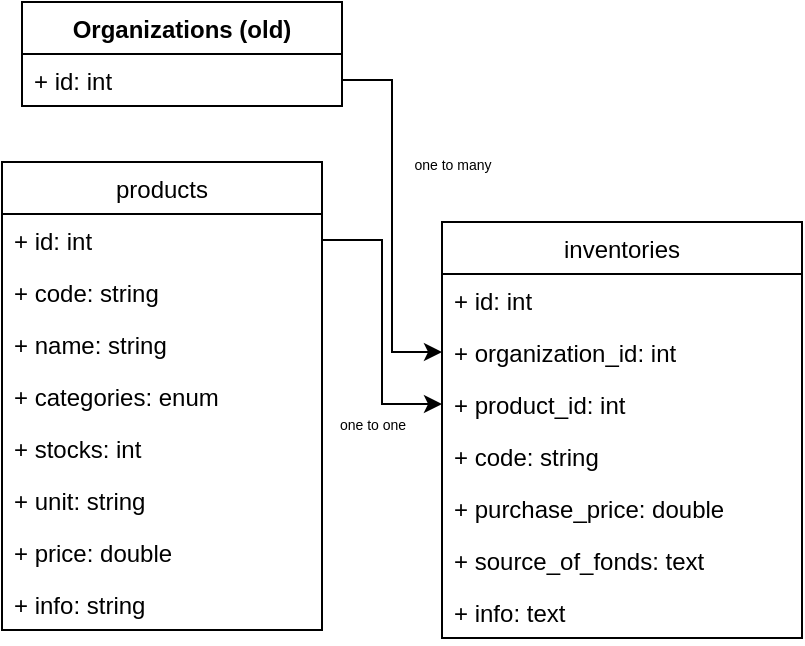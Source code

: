 <mxfile version="14.8.1" type="github">
  <diagram id="jiAJgnVtWKX7J0Xr-sOu" name="Page-1">
    <mxGraphModel dx="1718" dy="460" grid="1" gridSize="10" guides="1" tooltips="1" connect="1" arrows="1" fold="1" page="1" pageScale="1" pageWidth="850" pageHeight="1100" math="0" shadow="0">
      <root>
        <mxCell id="0" />
        <mxCell id="1" parent="0" />
        <mxCell id="aPUOsMza2d-8GxlInKgf-18" value="products" style="swimlane;fontStyle=0;childLayout=stackLayout;horizontal=1;startSize=26;fillColor=none;horizontalStack=0;resizeParent=1;resizeParentMax=0;resizeLast=0;collapsible=1;marginBottom=0;" parent="1" vertex="1">
          <mxGeometry x="-590" y="250" width="160" height="234" as="geometry" />
        </mxCell>
        <mxCell id="aPUOsMza2d-8GxlInKgf-19" value="+ id: int" style="text;strokeColor=none;fillColor=none;align=left;verticalAlign=top;spacingLeft=4;spacingRight=4;overflow=hidden;rotatable=0;points=[[0,0.5],[1,0.5]];portConstraint=eastwest;" parent="aPUOsMza2d-8GxlInKgf-18" vertex="1">
          <mxGeometry y="26" width="160" height="26" as="geometry" />
        </mxCell>
        <mxCell id="aPUOsMza2d-8GxlInKgf-20" value="+ code: string" style="text;strokeColor=none;fillColor=none;align=left;verticalAlign=top;spacingLeft=4;spacingRight=4;overflow=hidden;rotatable=0;points=[[0,0.5],[1,0.5]];portConstraint=eastwest;" parent="aPUOsMza2d-8GxlInKgf-18" vertex="1">
          <mxGeometry y="52" width="160" height="26" as="geometry" />
        </mxCell>
        <mxCell id="aPUOsMza2d-8GxlInKgf-24" value="+ name: string " style="text;strokeColor=none;fillColor=none;align=left;verticalAlign=top;spacingLeft=4;spacingRight=4;overflow=hidden;rotatable=0;points=[[0,0.5],[1,0.5]];portConstraint=eastwest;" parent="aPUOsMza2d-8GxlInKgf-18" vertex="1">
          <mxGeometry y="78" width="160" height="26" as="geometry" />
        </mxCell>
        <mxCell id="yVNx_szjoHI026Ja3UiS-18" value="+ categories: enum" style="text;strokeColor=none;fillColor=none;align=left;verticalAlign=top;spacingLeft=4;spacingRight=4;overflow=hidden;rotatable=0;points=[[0,0.5],[1,0.5]];portConstraint=eastwest;" parent="aPUOsMza2d-8GxlInKgf-18" vertex="1">
          <mxGeometry y="104" width="160" height="26" as="geometry" />
        </mxCell>
        <mxCell id="aPUOsMza2d-8GxlInKgf-21" value="+ stocks: int " style="text;strokeColor=none;fillColor=none;align=left;verticalAlign=top;spacingLeft=4;spacingRight=4;overflow=hidden;rotatable=0;points=[[0,0.5],[1,0.5]];portConstraint=eastwest;" parent="aPUOsMza2d-8GxlInKgf-18" vertex="1">
          <mxGeometry y="130" width="160" height="26" as="geometry" />
        </mxCell>
        <mxCell id="aPUOsMza2d-8GxlInKgf-26" value="+ unit: string " style="text;strokeColor=none;fillColor=none;align=left;verticalAlign=top;spacingLeft=4;spacingRight=4;overflow=hidden;rotatable=0;points=[[0,0.5],[1,0.5]];portConstraint=eastwest;" parent="aPUOsMza2d-8GxlInKgf-18" vertex="1">
          <mxGeometry y="156" width="160" height="26" as="geometry" />
        </mxCell>
        <mxCell id="aPUOsMza2d-8GxlInKgf-35" value="+ price: double" style="text;strokeColor=none;fillColor=none;align=left;verticalAlign=top;spacingLeft=4;spacingRight=4;overflow=hidden;rotatable=0;points=[[0,0.5],[1,0.5]];portConstraint=eastwest;" parent="aPUOsMza2d-8GxlInKgf-18" vertex="1">
          <mxGeometry y="182" width="160" height="26" as="geometry" />
        </mxCell>
        <mxCell id="aPUOsMza2d-8GxlInKgf-25" value="+ info: string " style="text;strokeColor=none;fillColor=none;align=left;verticalAlign=top;spacingLeft=4;spacingRight=4;overflow=hidden;rotatable=0;points=[[0,0.5],[1,0.5]];portConstraint=eastwest;" parent="aPUOsMza2d-8GxlInKgf-18" vertex="1">
          <mxGeometry y="208" width="160" height="26" as="geometry" />
        </mxCell>
        <mxCell id="aPUOsMza2d-8GxlInKgf-50" value="inventories" style="swimlane;fontStyle=0;childLayout=stackLayout;horizontal=1;startSize=26;fillColor=none;horizontalStack=0;resizeParent=1;resizeParentMax=0;resizeLast=0;collapsible=1;marginBottom=0;" parent="1" vertex="1">
          <mxGeometry x="-370" y="280" width="180" height="208" as="geometry" />
        </mxCell>
        <mxCell id="aPUOsMza2d-8GxlInKgf-51" value="+ id: int" style="text;strokeColor=none;fillColor=none;align=left;verticalAlign=top;spacingLeft=4;spacingRight=4;overflow=hidden;rotatable=0;points=[[0,0.5],[1,0.5]];portConstraint=eastwest;" parent="aPUOsMza2d-8GxlInKgf-50" vertex="1">
          <mxGeometry y="26" width="180" height="26" as="geometry" />
        </mxCell>
        <mxCell id="aPUOsMza2d-8GxlInKgf-53" value="+ organization_id: int " style="text;strokeColor=none;fillColor=none;align=left;verticalAlign=top;spacingLeft=4;spacingRight=4;overflow=hidden;rotatable=0;points=[[0,0.5],[1,0.5]];portConstraint=eastwest;" parent="aPUOsMza2d-8GxlInKgf-50" vertex="1">
          <mxGeometry y="52" width="180" height="26" as="geometry" />
        </mxCell>
        <mxCell id="yVNx_szjoHI026Ja3UiS-2" value="+ product_id: int " style="text;strokeColor=none;fillColor=none;align=left;verticalAlign=top;spacingLeft=4;spacingRight=4;overflow=hidden;rotatable=0;points=[[0,0.5],[1,0.5]];portConstraint=eastwest;" parent="aPUOsMza2d-8GxlInKgf-50" vertex="1">
          <mxGeometry y="78" width="180" height="26" as="geometry" />
        </mxCell>
        <mxCell id="aPUOsMza2d-8GxlInKgf-52" value="+ code: string" style="text;strokeColor=none;fillColor=none;align=left;verticalAlign=top;spacingLeft=4;spacingRight=4;overflow=hidden;rotatable=0;points=[[0,0.5],[1,0.5]];portConstraint=eastwest;" parent="aPUOsMza2d-8GxlInKgf-50" vertex="1">
          <mxGeometry y="104" width="180" height="26" as="geometry" />
        </mxCell>
        <mxCell id="aPUOsMza2d-8GxlInKgf-59" value="+ purchase_price: double" style="text;strokeColor=none;fillColor=none;align=left;verticalAlign=top;spacingLeft=4;spacingRight=4;overflow=hidden;rotatable=0;points=[[0,0.5],[1,0.5]];portConstraint=eastwest;" parent="aPUOsMza2d-8GxlInKgf-50" vertex="1">
          <mxGeometry y="130" width="180" height="26" as="geometry" />
        </mxCell>
        <mxCell id="1eDklg-LrJiUmVAzYBDt-1" value="+ source_of_fonds: text" style="text;strokeColor=none;fillColor=none;align=left;verticalAlign=top;spacingLeft=4;spacingRight=4;overflow=hidden;rotatable=0;points=[[0,0.5],[1,0.5]];portConstraint=eastwest;" vertex="1" parent="aPUOsMza2d-8GxlInKgf-50">
          <mxGeometry y="156" width="180" height="26" as="geometry" />
        </mxCell>
        <mxCell id="yVNx_szjoHI026Ja3UiS-16" value="+ info: text " style="text;strokeColor=none;fillColor=none;align=left;verticalAlign=top;spacingLeft=4;spacingRight=4;overflow=hidden;rotatable=0;points=[[0,0.5],[1,0.5]];portConstraint=eastwest;" parent="aPUOsMza2d-8GxlInKgf-50" vertex="1">
          <mxGeometry y="182" width="180" height="26" as="geometry" />
        </mxCell>
        <mxCell id="yVNx_szjoHI026Ja3UiS-1" value="&lt;font style=&quot;font-size: 7px&quot;&gt;one to one&lt;/font&gt;" style="text;html=1;resizable=0;autosize=1;align=center;verticalAlign=middle;points=[];fillColor=none;strokeColor=none;rounded=0;" parent="1" vertex="1">
          <mxGeometry x="-430" y="370" width="50" height="20" as="geometry" />
        </mxCell>
        <mxCell id="yVNx_szjoHI026Ja3UiS-9" style="edgeStyle=orthogonalEdgeStyle;rounded=0;orthogonalLoop=1;jettySize=auto;html=1;exitX=1;exitY=0.5;exitDx=0;exitDy=0;" parent="1" source="aPUOsMza2d-8GxlInKgf-19" target="yVNx_szjoHI026Ja3UiS-2" edge="1">
          <mxGeometry relative="1" as="geometry" />
        </mxCell>
        <mxCell id="yVNx_szjoHI026Ja3UiS-10" value="Organizations (old)" style="swimlane;fontStyle=1;align=center;verticalAlign=top;childLayout=stackLayout;horizontal=1;startSize=26;horizontalStack=0;resizeParent=1;resizeParentMax=0;resizeLast=0;collapsible=1;marginBottom=0;" parent="1" vertex="1">
          <mxGeometry x="-580" y="170" width="160" height="52" as="geometry" />
        </mxCell>
        <mxCell id="yVNx_szjoHI026Ja3UiS-11" value="+ id: int" style="text;strokeColor=none;fillColor=none;align=left;verticalAlign=top;spacingLeft=4;spacingRight=4;overflow=hidden;rotatable=0;points=[[0,0.5],[1,0.5]];portConstraint=eastwest;" parent="yVNx_szjoHI026Ja3UiS-10" vertex="1">
          <mxGeometry y="26" width="160" height="26" as="geometry" />
        </mxCell>
        <mxCell id="yVNx_szjoHI026Ja3UiS-14" style="edgeStyle=orthogonalEdgeStyle;rounded=0;orthogonalLoop=1;jettySize=auto;html=1;entryX=0;entryY=0.5;entryDx=0;entryDy=0;" parent="1" source="yVNx_szjoHI026Ja3UiS-11" target="aPUOsMza2d-8GxlInKgf-53" edge="1">
          <mxGeometry relative="1" as="geometry" />
        </mxCell>
        <mxCell id="yVNx_szjoHI026Ja3UiS-15" value="&lt;font style=&quot;font-size: 7px&quot;&gt;one to many&lt;/font&gt;" style="text;html=1;resizable=0;autosize=1;align=center;verticalAlign=middle;points=[];fillColor=none;strokeColor=none;rounded=0;" parent="1" vertex="1">
          <mxGeometry x="-390" y="240" width="50" height="20" as="geometry" />
        </mxCell>
      </root>
    </mxGraphModel>
  </diagram>
</mxfile>
